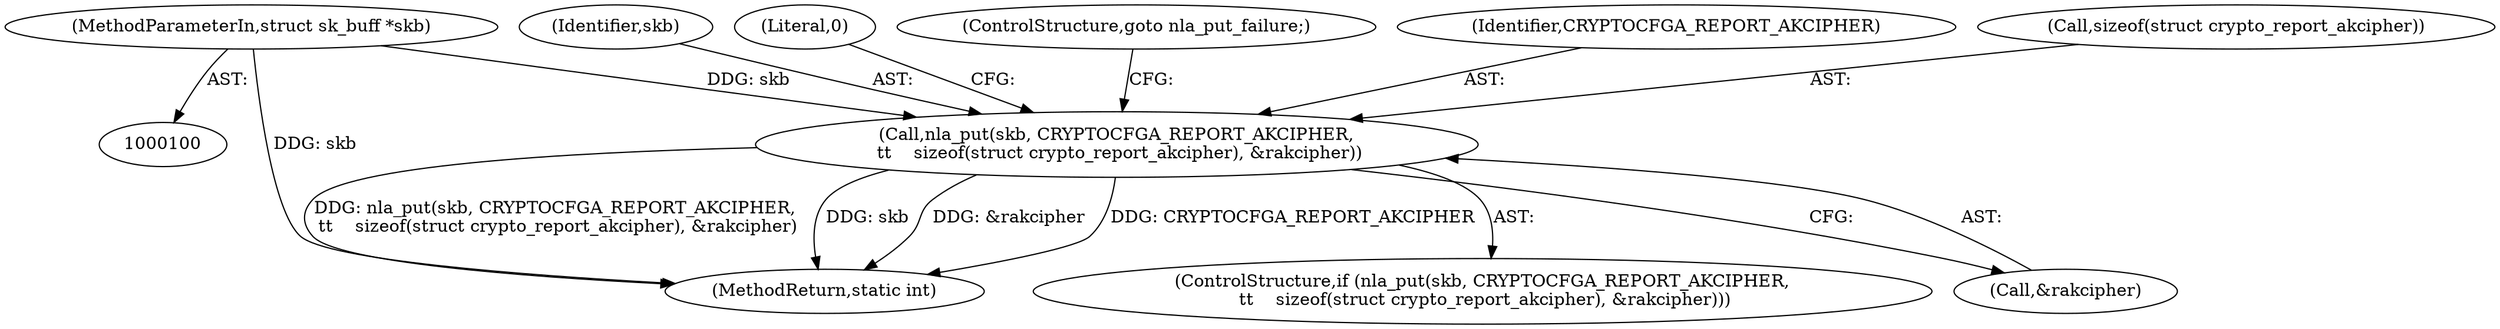 digraph "0_linux_f43f39958beb206b53292801e216d9b8a660f087_0@pointer" {
"1000115" [label="(Call,nla_put(skb, CRYPTOCFGA_REPORT_AKCIPHER,\n \t\t    sizeof(struct crypto_report_akcipher), &rakcipher))"];
"1000101" [label="(MethodParameterIn,struct sk_buff *skb)"];
"1000129" [label="(MethodReturn,static int)"];
"1000114" [label="(ControlStructure,if (nla_put(skb, CRYPTOCFGA_REPORT_AKCIPHER,\n \t\t    sizeof(struct crypto_report_akcipher), &rakcipher)))"];
"1000120" [label="(Call,&rakcipher)"];
"1000116" [label="(Identifier,skb)"];
"1000115" [label="(Call,nla_put(skb, CRYPTOCFGA_REPORT_AKCIPHER,\n \t\t    sizeof(struct crypto_report_akcipher), &rakcipher))"];
"1000124" [label="(Literal,0)"];
"1000122" [label="(ControlStructure,goto nla_put_failure;)"];
"1000101" [label="(MethodParameterIn,struct sk_buff *skb)"];
"1000117" [label="(Identifier,CRYPTOCFGA_REPORT_AKCIPHER)"];
"1000118" [label="(Call,sizeof(struct crypto_report_akcipher))"];
"1000115" -> "1000114"  [label="AST: "];
"1000115" -> "1000120"  [label="CFG: "];
"1000116" -> "1000115"  [label="AST: "];
"1000117" -> "1000115"  [label="AST: "];
"1000118" -> "1000115"  [label="AST: "];
"1000120" -> "1000115"  [label="AST: "];
"1000122" -> "1000115"  [label="CFG: "];
"1000124" -> "1000115"  [label="CFG: "];
"1000115" -> "1000129"  [label="DDG: CRYPTOCFGA_REPORT_AKCIPHER"];
"1000115" -> "1000129"  [label="DDG: nla_put(skb, CRYPTOCFGA_REPORT_AKCIPHER,\n \t\t    sizeof(struct crypto_report_akcipher), &rakcipher)"];
"1000115" -> "1000129"  [label="DDG: skb"];
"1000115" -> "1000129"  [label="DDG: &rakcipher"];
"1000101" -> "1000115"  [label="DDG: skb"];
"1000101" -> "1000100"  [label="AST: "];
"1000101" -> "1000129"  [label="DDG: skb"];
}
